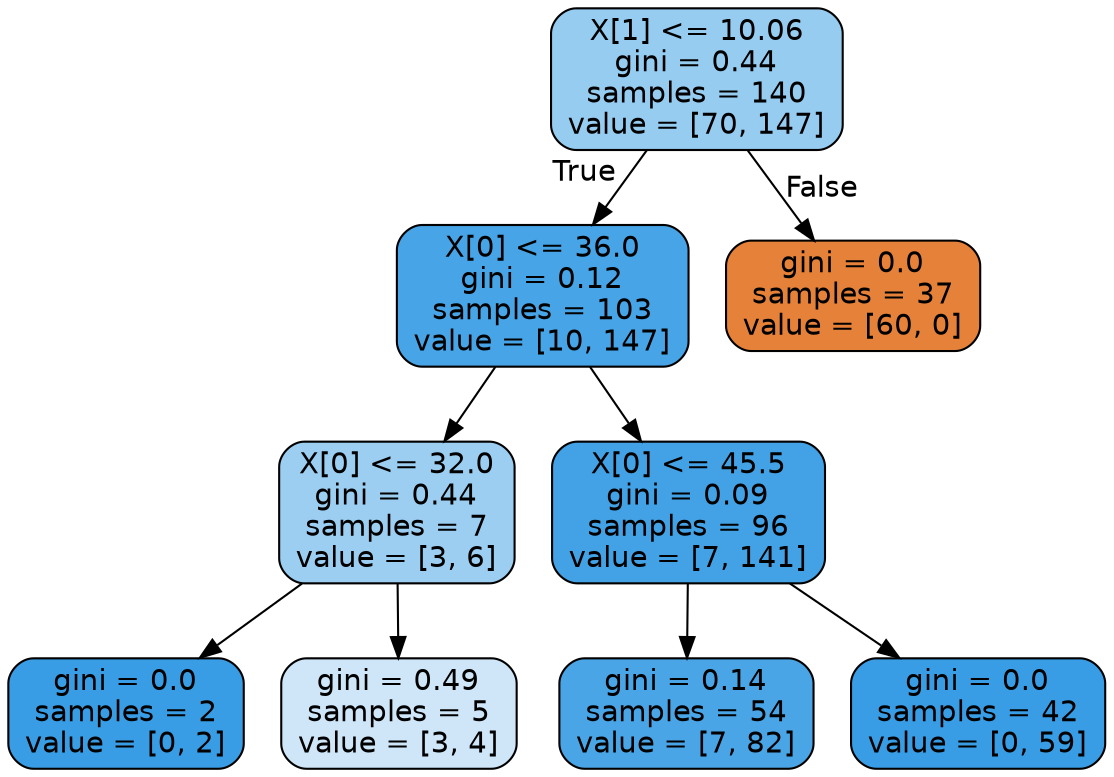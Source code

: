 digraph Tree {
node [shape=box, style="filled, rounded", color="black", fontname="helvetica"] ;
edge [fontname="helvetica"] ;
0 [label="X[1] <= 10.06\ngini = 0.44\nsamples = 140\nvalue = [70, 147]", fillcolor="#97ccf1"] ;
1 [label="X[0] <= 36.0\ngini = 0.12\nsamples = 103\nvalue = [10, 147]", fillcolor="#46a4e7"] ;
0 -> 1 [labeldistance=2.5, labelangle=45, headlabel="True"] ;
2 [label="X[0] <= 32.0\ngini = 0.44\nsamples = 7\nvalue = [3, 6]", fillcolor="#9ccef2"] ;
1 -> 2 ;
3 [label="gini = 0.0\nsamples = 2\nvalue = [0, 2]", fillcolor="#399de5"] ;
2 -> 3 ;
4 [label="gini = 0.49\nsamples = 5\nvalue = [3, 4]", fillcolor="#cee6f8"] ;
2 -> 4 ;
5 [label="X[0] <= 45.5\ngini = 0.09\nsamples = 96\nvalue = [7, 141]", fillcolor="#43a2e6"] ;
1 -> 5 ;
6 [label="gini = 0.14\nsamples = 54\nvalue = [7, 82]", fillcolor="#4aa5e7"] ;
5 -> 6 ;
7 [label="gini = 0.0\nsamples = 42\nvalue = [0, 59]", fillcolor="#399de5"] ;
5 -> 7 ;
8 [label="gini = 0.0\nsamples = 37\nvalue = [60, 0]", fillcolor="#e58139"] ;
0 -> 8 [labeldistance=2.5, labelangle=-45, headlabel="False"] ;
}